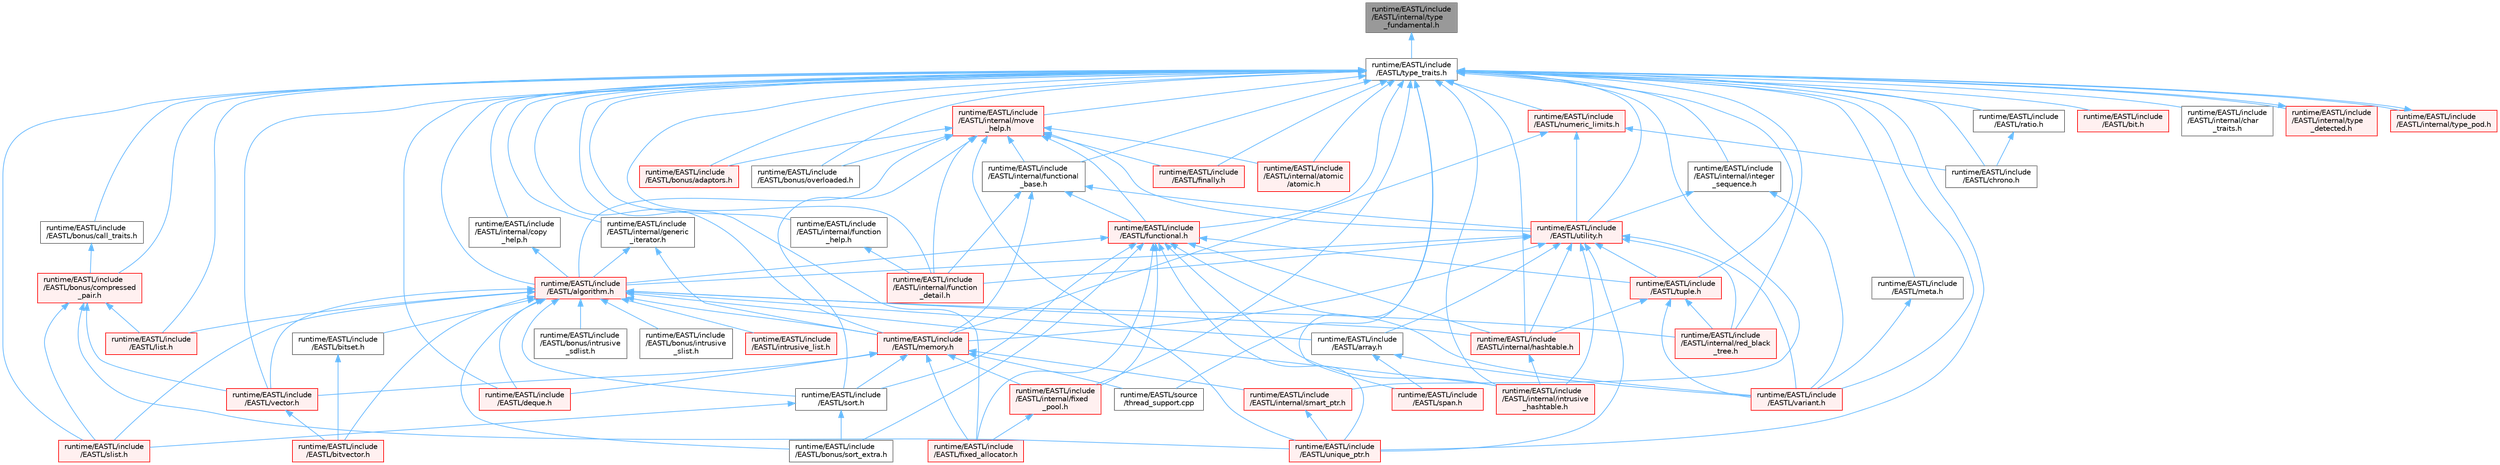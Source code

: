 digraph "runtime/EASTL/include/EASTL/internal/type_fundamental.h"
{
 // LATEX_PDF_SIZE
  bgcolor="transparent";
  edge [fontname=Helvetica,fontsize=10,labelfontname=Helvetica,labelfontsize=10];
  node [fontname=Helvetica,fontsize=10,shape=box,height=0.2,width=0.4];
  Node1 [id="Node000001",label="runtime/EASTL/include\l/EASTL/internal/type\l_fundamental.h",height=0.2,width=0.4,color="gray40", fillcolor="grey60", style="filled", fontcolor="black",tooltip=" "];
  Node1 -> Node2 [id="edge1_Node000001_Node000002",dir="back",color="steelblue1",style="solid",tooltip=" "];
  Node2 [id="Node000002",label="runtime/EASTL/include\l/EASTL/type_traits.h",height=0.2,width=0.4,color="grey40", fillcolor="white", style="filled",URL="$_e_a_s_t_l_2include_2_e_a_s_t_l_2type__traits_8h.html",tooltip=" "];
  Node2 -> Node3 [id="edge2_Node000002_Node000003",dir="back",color="steelblue1",style="solid",tooltip=" "];
  Node3 [id="Node000003",label="runtime/EASTL/include\l/EASTL/algorithm.h",height=0.2,width=0.4,color="red", fillcolor="#FFF0F0", style="filled",URL="$_e_a_s_t_l_2include_2_e_a_s_t_l_2algorithm_8h.html",tooltip=" "];
  Node3 -> Node4 [id="edge3_Node000003_Node000004",dir="back",color="steelblue1",style="solid",tooltip=" "];
  Node4 [id="Node000004",label="runtime/EASTL/include\l/EASTL/array.h",height=0.2,width=0.4,color="grey40", fillcolor="white", style="filled",URL="$array_8h.html",tooltip=" "];
  Node4 -> Node5 [id="edge4_Node000004_Node000005",dir="back",color="steelblue1",style="solid",tooltip=" "];
  Node5 [id="Node000005",label="runtime/EASTL/include\l/EASTL/span.h",height=0.2,width=0.4,color="red", fillcolor="#FFF0F0", style="filled",URL="$span_8h.html",tooltip=" "];
  Node4 -> Node417 [id="edge5_Node000004_Node000417",dir="back",color="steelblue1",style="solid",tooltip=" "];
  Node417 [id="Node000417",label="runtime/EASTL/include\l/EASTL/variant.h",height=0.2,width=0.4,color="red", fillcolor="#FFF0F0", style="filled",URL="$_e_a_s_t_l_2include_2_e_a_s_t_l_2variant_8h.html",tooltip=" "];
  Node3 -> Node72 [id="edge6_Node000003_Node000072",dir="back",color="steelblue1",style="solid",tooltip=" "];
  Node72 [id="Node000072",label="runtime/EASTL/include\l/EASTL/bitset.h",height=0.2,width=0.4,color="grey40", fillcolor="white", style="filled",URL="$bitset_8h.html",tooltip=" "];
  Node72 -> Node73 [id="edge7_Node000072_Node000073",dir="back",color="steelblue1",style="solid",tooltip=" "];
  Node73 [id="Node000073",label="runtime/EASTL/include\l/EASTL/bitvector.h",height=0.2,width=0.4,color="red", fillcolor="#FFF0F0", style="filled",URL="$bitvector_8h.html",tooltip=" "];
  Node3 -> Node73 [id="edge8_Node000003_Node000073",dir="back",color="steelblue1",style="solid",tooltip=" "];
  Node3 -> Node419 [id="edge9_Node000003_Node000419",dir="back",color="steelblue1",style="solid",tooltip=" "];
  Node419 [id="Node000419",label="runtime/EASTL/include\l/EASTL/bonus/intrusive\l_sdlist.h",height=0.2,width=0.4,color="grey40", fillcolor="white", style="filled",URL="$intrusive__sdlist_8h.html",tooltip=" "];
  Node3 -> Node420 [id="edge10_Node000003_Node000420",dir="back",color="steelblue1",style="solid",tooltip=" "];
  Node420 [id="Node000420",label="runtime/EASTL/include\l/EASTL/bonus/intrusive\l_slist.h",height=0.2,width=0.4,color="grey40", fillcolor="white", style="filled",URL="$intrusive__slist_8h.html",tooltip=" "];
  Node3 -> Node421 [id="edge11_Node000003_Node000421",dir="back",color="steelblue1",style="solid",tooltip=" "];
  Node421 [id="Node000421",label="runtime/EASTL/include\l/EASTL/bonus/sort_extra.h",height=0.2,width=0.4,color="grey40", fillcolor="white", style="filled",URL="$sort__extra_8h.html",tooltip=" "];
  Node3 -> Node422 [id="edge12_Node000003_Node000422",dir="back",color="steelblue1",style="solid",tooltip=" "];
  Node422 [id="Node000422",label="runtime/EASTL/include\l/EASTL/deque.h",height=0.2,width=0.4,color="red", fillcolor="#FFF0F0", style="filled",URL="$_e_a_s_t_l_2include_2_e_a_s_t_l_2deque_8h.html",tooltip=" "];
  Node3 -> Node98 [id="edge13_Node000003_Node000098",dir="back",color="steelblue1",style="solid",tooltip=" "];
  Node98 [id="Node000098",label="runtime/EASTL/include\l/EASTL/internal/hashtable.h",height=0.2,width=0.4,color="red", fillcolor="#FFF0F0", style="filled",URL="$hashtable_8h.html",tooltip=" "];
  Node98 -> Node108 [id="edge14_Node000098_Node000108",dir="back",color="steelblue1",style="solid",tooltip=" "];
  Node108 [id="Node000108",label="runtime/EASTL/include\l/EASTL/internal/intrusive\l_hashtable.h",height=0.2,width=0.4,color="red", fillcolor="#FFF0F0", style="filled",URL="$intrusive__hashtable_8h.html",tooltip=" "];
  Node3 -> Node108 [id="edge15_Node000003_Node000108",dir="back",color="steelblue1",style="solid",tooltip=" "];
  Node3 -> Node426 [id="edge16_Node000003_Node000426",dir="back",color="steelblue1",style="solid",tooltip=" "];
  Node426 [id="Node000426",label="runtime/EASTL/include\l/EASTL/internal/red_black\l_tree.h",height=0.2,width=0.4,color="red", fillcolor="#FFF0F0", style="filled",URL="$red__black__tree_8h.html",tooltip=" "];
  Node3 -> Node434 [id="edge17_Node000003_Node000434",dir="back",color="steelblue1",style="solid",tooltip=" "];
  Node434 [id="Node000434",label="runtime/EASTL/include\l/EASTL/intrusive_list.h",height=0.2,width=0.4,color="red", fillcolor="#FFF0F0", style="filled",URL="$intrusive__list_8h.html",tooltip=" "];
  Node3 -> Node436 [id="edge18_Node000003_Node000436",dir="back",color="steelblue1",style="solid",tooltip=" "];
  Node436 [id="Node000436",label="runtime/EASTL/include\l/EASTL/list.h",height=0.2,width=0.4,color="red", fillcolor="#FFF0F0", style="filled",URL="$_e_a_s_t_l_2include_2_e_a_s_t_l_2list_8h.html",tooltip=" "];
  Node3 -> Node439 [id="edge19_Node000003_Node000439",dir="back",color="steelblue1",style="solid",tooltip=" "];
  Node439 [id="Node000439",label="runtime/EASTL/include\l/EASTL/memory.h",height=0.2,width=0.4,color="red", fillcolor="#FFF0F0", style="filled",URL="$_e_a_s_t_l_2include_2_e_a_s_t_l_2memory_8h.html",tooltip=" "];
  Node439 -> Node422 [id="edge20_Node000439_Node000422",dir="back",color="steelblue1",style="solid",tooltip=" "];
  Node439 -> Node442 [id="edge21_Node000439_Node000442",dir="back",color="steelblue1",style="solid",tooltip=" "];
  Node442 [id="Node000442",label="runtime/EASTL/include\l/EASTL/fixed_allocator.h",height=0.2,width=0.4,color="red", fillcolor="#FFF0F0", style="filled",URL="$fixed__allocator_8h.html",tooltip=" "];
  Node439 -> Node444 [id="edge22_Node000439_Node000444",dir="back",color="steelblue1",style="solid",tooltip=" "];
  Node444 [id="Node000444",label="runtime/EASTL/include\l/EASTL/internal/fixed\l_pool.h",height=0.2,width=0.4,color="red", fillcolor="#FFF0F0", style="filled",URL="$fixed__pool_8h.html",tooltip=" "];
  Node444 -> Node442 [id="edge23_Node000444_Node000442",dir="back",color="steelblue1",style="solid",tooltip=" "];
  Node439 -> Node449 [id="edge24_Node000439_Node000449",dir="back",color="steelblue1",style="solid",tooltip=" "];
  Node449 [id="Node000449",label="runtime/EASTL/include\l/EASTL/internal/smart_ptr.h",height=0.2,width=0.4,color="red", fillcolor="#FFF0F0", style="filled",URL="$smart__ptr_8h.html",tooltip=" "];
  Node449 -> Node455 [id="edge25_Node000449_Node000455",dir="back",color="steelblue1",style="solid",tooltip=" "];
  Node455 [id="Node000455",label="runtime/EASTL/include\l/EASTL/unique_ptr.h",height=0.2,width=0.4,color="red", fillcolor="#FFF0F0", style="filled",URL="$unique__ptr_8h.html",tooltip=" "];
  Node439 -> Node459 [id="edge26_Node000439_Node000459",dir="back",color="steelblue1",style="solid",tooltip=" "];
  Node459 [id="Node000459",label="runtime/EASTL/include\l/EASTL/sort.h",height=0.2,width=0.4,color="grey40", fillcolor="white", style="filled",URL="$sort_8h.html",tooltip=" "];
  Node459 -> Node421 [id="edge27_Node000459_Node000421",dir="back",color="steelblue1",style="solid",tooltip=" "];
  Node459 -> Node460 [id="edge28_Node000459_Node000460",dir="back",color="steelblue1",style="solid",tooltip=" "];
  Node460 [id="Node000460",label="runtime/EASTL/include\l/EASTL/slist.h",height=0.2,width=0.4,color="red", fillcolor="#FFF0F0", style="filled",URL="$slist_8h.html",tooltip=" "];
  Node439 -> Node461 [id="edge29_Node000439_Node000461",dir="back",color="steelblue1",style="solid",tooltip=" "];
  Node461 [id="Node000461",label="runtime/EASTL/include\l/EASTL/vector.h",height=0.2,width=0.4,color="red", fillcolor="#FFF0F0", style="filled",URL="$_e_a_s_t_l_2include_2_e_a_s_t_l_2vector_8h.html",tooltip=" "];
  Node461 -> Node73 [id="edge30_Node000461_Node000073",dir="back",color="steelblue1",style="solid",tooltip=" "];
  Node439 -> Node473 [id="edge31_Node000439_Node000473",dir="back",color="steelblue1",style="solid",tooltip=" "];
  Node473 [id="Node000473",label="runtime/EASTL/source\l/thread_support.cpp",height=0.2,width=0.4,color="grey40", fillcolor="white", style="filled",URL="$thread__support_8cpp.html",tooltip=" "];
  Node3 -> Node460 [id="edge32_Node000003_Node000460",dir="back",color="steelblue1",style="solid",tooltip=" "];
  Node3 -> Node459 [id="edge33_Node000003_Node000459",dir="back",color="steelblue1",style="solid",tooltip=" "];
  Node3 -> Node461 [id="edge34_Node000003_Node000461",dir="back",color="steelblue1",style="solid",tooltip=" "];
  Node2 -> Node71 [id="edge35_Node000002_Node000071",dir="back",color="steelblue1",style="solid",tooltip=" "];
  Node71 [id="Node000071",label="runtime/EASTL/include\l/EASTL/bit.h",height=0.2,width=0.4,color="red", fillcolor="#FFF0F0", style="filled",URL="$bit_8h.html",tooltip=" "];
  Node2 -> Node475 [id="edge36_Node000002_Node000475",dir="back",color="steelblue1",style="solid",tooltip=" "];
  Node475 [id="Node000475",label="runtime/EASTL/include\l/EASTL/bonus/adaptors.h",height=0.2,width=0.4,color="red", fillcolor="#FFF0F0", style="filled",URL="$adaptors_8h.html",tooltip=" "];
  Node2 -> Node478 [id="edge37_Node000002_Node000478",dir="back",color="steelblue1",style="solid",tooltip=" "];
  Node478 [id="Node000478",label="runtime/EASTL/include\l/EASTL/bonus/call_traits.h",height=0.2,width=0.4,color="grey40", fillcolor="white", style="filled",URL="$call__traits_8h.html",tooltip=" "];
  Node478 -> Node479 [id="edge38_Node000478_Node000479",dir="back",color="steelblue1",style="solid",tooltip=" "];
  Node479 [id="Node000479",label="runtime/EASTL/include\l/EASTL/bonus/compressed\l_pair.h",height=0.2,width=0.4,color="red", fillcolor="#FFF0F0", style="filled",URL="$compressed__pair_8h.html",tooltip=" "];
  Node479 -> Node436 [id="edge39_Node000479_Node000436",dir="back",color="steelblue1",style="solid",tooltip=" "];
  Node479 -> Node460 [id="edge40_Node000479_Node000460",dir="back",color="steelblue1",style="solid",tooltip=" "];
  Node479 -> Node455 [id="edge41_Node000479_Node000455",dir="back",color="steelblue1",style="solid",tooltip=" "];
  Node479 -> Node461 [id="edge42_Node000479_Node000461",dir="back",color="steelblue1",style="solid",tooltip=" "];
  Node2 -> Node479 [id="edge43_Node000002_Node000479",dir="back",color="steelblue1",style="solid",tooltip=" "];
  Node2 -> Node480 [id="edge44_Node000002_Node000480",dir="back",color="steelblue1",style="solid",tooltip=" "];
  Node480 [id="Node000480",label="runtime/EASTL/include\l/EASTL/bonus/overloaded.h",height=0.2,width=0.4,color="grey40", fillcolor="white", style="filled",URL="$overloaded_8h.html",tooltip=" "];
  Node2 -> Node481 [id="edge45_Node000002_Node000481",dir="back",color="steelblue1",style="solid",tooltip=" "];
  Node481 [id="Node000481",label="runtime/EASTL/include\l/EASTL/chrono.h",height=0.2,width=0.4,color="grey40", fillcolor="white", style="filled",URL="$_e_a_s_t_l_2include_2_e_a_s_t_l_2chrono_8h.html",tooltip=" "];
  Node2 -> Node422 [id="edge46_Node000002_Node000422",dir="back",color="steelblue1",style="solid",tooltip=" "];
  Node2 -> Node482 [id="edge47_Node000002_Node000482",dir="back",color="steelblue1",style="solid",tooltip=" "];
  Node482 [id="Node000482",label="runtime/EASTL/include\l/EASTL/finally.h",height=0.2,width=0.4,color="red", fillcolor="#FFF0F0", style="filled",URL="$finally_8h.html",tooltip=" "];
  Node2 -> Node442 [id="edge48_Node000002_Node000442",dir="back",color="steelblue1",style="solid",tooltip=" "];
  Node2 -> Node483 [id="edge49_Node000002_Node000483",dir="back",color="steelblue1",style="solid",tooltip=" "];
  Node483 [id="Node000483",label="runtime/EASTL/include\l/EASTL/functional.h",height=0.2,width=0.4,color="red", fillcolor="#FFF0F0", style="filled",URL="$_e_a_s_t_l_2include_2_e_a_s_t_l_2functional_8h.html",tooltip=" "];
  Node483 -> Node3 [id="edge50_Node000483_Node000003",dir="back",color="steelblue1",style="solid",tooltip=" "];
  Node483 -> Node421 [id="edge51_Node000483_Node000421",dir="back",color="steelblue1",style="solid",tooltip=" "];
  Node483 -> Node442 [id="edge52_Node000483_Node000442",dir="back",color="steelblue1",style="solid",tooltip=" "];
  Node483 -> Node444 [id="edge53_Node000483_Node000444",dir="back",color="steelblue1",style="solid",tooltip=" "];
  Node483 -> Node98 [id="edge54_Node000483_Node000098",dir="back",color="steelblue1",style="solid",tooltip=" "];
  Node483 -> Node108 [id="edge55_Node000483_Node000108",dir="back",color="steelblue1",style="solid",tooltip=" "];
  Node483 -> Node459 [id="edge56_Node000483_Node000459",dir="back",color="steelblue1",style="solid",tooltip=" "];
  Node483 -> Node484 [id="edge57_Node000483_Node000484",dir="back",color="steelblue1",style="solid",tooltip=" "];
  Node484 [id="Node000484",label="runtime/EASTL/include\l/EASTL/tuple.h",height=0.2,width=0.4,color="red", fillcolor="#FFF0F0", style="filled",URL="$tuple_8h.html",tooltip=" "];
  Node484 -> Node98 [id="edge58_Node000484_Node000098",dir="back",color="steelblue1",style="solid",tooltip=" "];
  Node484 -> Node426 [id="edge59_Node000484_Node000426",dir="back",color="steelblue1",style="solid",tooltip=" "];
  Node484 -> Node417 [id="edge60_Node000484_Node000417",dir="back",color="steelblue1",style="solid",tooltip=" "];
  Node483 -> Node455 [id="edge61_Node000483_Node000455",dir="back",color="steelblue1",style="solid",tooltip=" "];
  Node483 -> Node417 [id="edge62_Node000483_Node000417",dir="back",color="steelblue1",style="solid",tooltip=" "];
  Node2 -> Node91 [id="edge63_Node000002_Node000091",dir="back",color="steelblue1",style="solid",tooltip=" "];
  Node91 [id="Node000091",label="runtime/EASTL/include\l/EASTL/internal/atomic\l/atomic.h",height=0.2,width=0.4,color="red", fillcolor="#FFF0F0", style="filled",URL="$_e_a_s_t_l_2include_2_e_a_s_t_l_2internal_2atomic_2atomic_8h.html",tooltip=" "];
  Node2 -> Node96 [id="edge64_Node000002_Node000096",dir="back",color="steelblue1",style="solid",tooltip=" "];
  Node96 [id="Node000096",label="runtime/EASTL/include\l/EASTL/internal/char\l_traits.h",height=0.2,width=0.4,color="grey40", fillcolor="white", style="filled",URL="$char__traits_8h.html",tooltip=" "];
  Node2 -> Node97 [id="edge65_Node000002_Node000097",dir="back",color="steelblue1",style="solid",tooltip=" "];
  Node97 [id="Node000097",label="runtime/EASTL/include\l/EASTL/internal/copy\l_help.h",height=0.2,width=0.4,color="grey40", fillcolor="white", style="filled",URL="$copy__help_8h.html",tooltip=" "];
  Node97 -> Node3 [id="edge66_Node000097_Node000003",dir="back",color="steelblue1",style="solid",tooltip=" "];
  Node2 -> Node444 [id="edge67_Node000002_Node000444",dir="back",color="steelblue1",style="solid",tooltip=" "];
  Node2 -> Node485 [id="edge68_Node000002_Node000485",dir="back",color="steelblue1",style="solid",tooltip=" "];
  Node485 [id="Node000485",label="runtime/EASTL/include\l/EASTL/internal/function\l_detail.h",height=0.2,width=0.4,color="red", fillcolor="#FFF0F0", style="filled",URL="$function__detail_8h.html",tooltip=" "];
  Node2 -> Node488 [id="edge69_Node000002_Node000488",dir="back",color="steelblue1",style="solid",tooltip=" "];
  Node488 [id="Node000488",label="runtime/EASTL/include\l/EASTL/internal/function\l_help.h",height=0.2,width=0.4,color="grey40", fillcolor="white", style="filled",URL="$function__help_8h.html",tooltip=" "];
  Node488 -> Node485 [id="edge70_Node000488_Node000485",dir="back",color="steelblue1",style="solid",tooltip=" "];
  Node2 -> Node489 [id="edge71_Node000002_Node000489",dir="back",color="steelblue1",style="solid",tooltip=" "];
  Node489 [id="Node000489",label="runtime/EASTL/include\l/EASTL/internal/functional\l_base.h",height=0.2,width=0.4,color="grey40", fillcolor="white", style="filled",URL="$functional__base_8h.html",tooltip=" "];
  Node489 -> Node483 [id="edge72_Node000489_Node000483",dir="back",color="steelblue1",style="solid",tooltip=" "];
  Node489 -> Node485 [id="edge73_Node000489_Node000485",dir="back",color="steelblue1",style="solid",tooltip=" "];
  Node489 -> Node439 [id="edge74_Node000489_Node000439",dir="back",color="steelblue1",style="solid",tooltip=" "];
  Node489 -> Node490 [id="edge75_Node000489_Node000490",dir="back",color="steelblue1",style="solid",tooltip=" "];
  Node490 [id="Node000490",label="runtime/EASTL/include\l/EASTL/utility.h",height=0.2,width=0.4,color="red", fillcolor="#FFF0F0", style="filled",URL="$_e_a_s_t_l_2include_2_e_a_s_t_l_2utility_8h.html",tooltip=" "];
  Node490 -> Node3 [id="edge76_Node000490_Node000003",dir="back",color="steelblue1",style="solid",tooltip=" "];
  Node490 -> Node4 [id="edge77_Node000490_Node000004",dir="back",color="steelblue1",style="solid",tooltip=" "];
  Node490 -> Node485 [id="edge78_Node000490_Node000485",dir="back",color="steelblue1",style="solid",tooltip=" "];
  Node490 -> Node98 [id="edge79_Node000490_Node000098",dir="back",color="steelblue1",style="solid",tooltip=" "];
  Node490 -> Node108 [id="edge80_Node000490_Node000108",dir="back",color="steelblue1",style="solid",tooltip=" "];
  Node490 -> Node426 [id="edge81_Node000490_Node000426",dir="back",color="steelblue1",style="solid",tooltip=" "];
  Node490 -> Node439 [id="edge82_Node000490_Node000439",dir="back",color="steelblue1",style="solid",tooltip=" "];
  Node490 -> Node484 [id="edge83_Node000490_Node000484",dir="back",color="steelblue1",style="solid",tooltip=" "];
  Node490 -> Node455 [id="edge84_Node000490_Node000455",dir="back",color="steelblue1",style="solid",tooltip=" "];
  Node490 -> Node417 [id="edge85_Node000490_Node000417",dir="back",color="steelblue1",style="solid",tooltip=" "];
  Node2 -> Node491 [id="edge86_Node000002_Node000491",dir="back",color="steelblue1",style="solid",tooltip=" "];
  Node491 [id="Node000491",label="runtime/EASTL/include\l/EASTL/internal/generic\l_iterator.h",height=0.2,width=0.4,color="grey40", fillcolor="white", style="filled",URL="$generic__iterator_8h.html",tooltip=" "];
  Node491 -> Node3 [id="edge87_Node000491_Node000003",dir="back",color="steelblue1",style="solid",tooltip=" "];
  Node491 -> Node439 [id="edge88_Node000491_Node000439",dir="back",color="steelblue1",style="solid",tooltip=" "];
  Node2 -> Node98 [id="edge89_Node000002_Node000098",dir="back",color="steelblue1",style="solid",tooltip=" "];
  Node2 -> Node492 [id="edge90_Node000002_Node000492",dir="back",color="steelblue1",style="solid",tooltip=" "];
  Node492 [id="Node000492",label="runtime/EASTL/include\l/EASTL/internal/integer\l_sequence.h",height=0.2,width=0.4,color="grey40", fillcolor="white", style="filled",URL="$integer__sequence_8h.html",tooltip=" "];
  Node492 -> Node490 [id="edge91_Node000492_Node000490",dir="back",color="steelblue1",style="solid",tooltip=" "];
  Node492 -> Node417 [id="edge92_Node000492_Node000417",dir="back",color="steelblue1",style="solid",tooltip=" "];
  Node2 -> Node108 [id="edge93_Node000002_Node000108",dir="back",color="steelblue1",style="solid",tooltip=" "];
  Node2 -> Node493 [id="edge94_Node000002_Node000493",dir="back",color="steelblue1",style="solid",tooltip=" "];
  Node493 [id="Node000493",label="runtime/EASTL/include\l/EASTL/internal/move\l_help.h",height=0.2,width=0.4,color="red", fillcolor="#FFF0F0", style="filled",URL="$move__help_8h.html",tooltip=" "];
  Node493 -> Node3 [id="edge95_Node000493_Node000003",dir="back",color="steelblue1",style="solid",tooltip=" "];
  Node493 -> Node475 [id="edge96_Node000493_Node000475",dir="back",color="steelblue1",style="solid",tooltip=" "];
  Node493 -> Node480 [id="edge97_Node000493_Node000480",dir="back",color="steelblue1",style="solid",tooltip=" "];
  Node493 -> Node482 [id="edge98_Node000493_Node000482",dir="back",color="steelblue1",style="solid",tooltip=" "];
  Node493 -> Node483 [id="edge99_Node000493_Node000483",dir="back",color="steelblue1",style="solid",tooltip=" "];
  Node493 -> Node91 [id="edge100_Node000493_Node000091",dir="back",color="steelblue1",style="solid",tooltip=" "];
  Node493 -> Node485 [id="edge101_Node000493_Node000485",dir="back",color="steelblue1",style="solid",tooltip=" "];
  Node493 -> Node489 [id="edge102_Node000493_Node000489",dir="back",color="steelblue1",style="solid",tooltip=" "];
  Node493 -> Node459 [id="edge103_Node000493_Node000459",dir="back",color="steelblue1",style="solid",tooltip=" "];
  Node493 -> Node455 [id="edge104_Node000493_Node000455",dir="back",color="steelblue1",style="solid",tooltip=" "];
  Node493 -> Node490 [id="edge105_Node000493_Node000490",dir="back",color="steelblue1",style="solid",tooltip=" "];
  Node2 -> Node426 [id="edge106_Node000002_Node000426",dir="back",color="steelblue1",style="solid",tooltip=" "];
  Node2 -> Node449 [id="edge107_Node000002_Node000449",dir="back",color="steelblue1",style="solid",tooltip=" "];
  Node2 -> Node497 [id="edge108_Node000002_Node000497",dir="back",color="steelblue1",style="solid",tooltip=" "];
  Node497 [id="Node000497",label="runtime/EASTL/include\l/EASTL/internal/type\l_detected.h",height=0.2,width=0.4,color="red", fillcolor="#FFF0F0", style="filled",URL="$type__detected_8h.html",tooltip=" "];
  Node497 -> Node2 [id="edge109_Node000497_Node000002",dir="back",color="steelblue1",style="solid",tooltip=" "];
  Node2 -> Node498 [id="edge110_Node000002_Node000498",dir="back",color="steelblue1",style="solid",tooltip=" "];
  Node498 [id="Node000498",label="runtime/EASTL/include\l/EASTL/internal/type_pod.h",height=0.2,width=0.4,color="red", fillcolor="#FFF0F0", style="filled",URL="$type__pod_8h.html",tooltip=" "];
  Node498 -> Node2 [id="edge111_Node000498_Node000002",dir="back",color="steelblue1",style="solid",tooltip=" "];
  Node2 -> Node436 [id="edge112_Node000002_Node000436",dir="back",color="steelblue1",style="solid",tooltip=" "];
  Node2 -> Node439 [id="edge113_Node000002_Node000439",dir="back",color="steelblue1",style="solid",tooltip=" "];
  Node2 -> Node500 [id="edge114_Node000002_Node000500",dir="back",color="steelblue1",style="solid",tooltip=" "];
  Node500 [id="Node000500",label="runtime/EASTL/include\l/EASTL/meta.h",height=0.2,width=0.4,color="grey40", fillcolor="white", style="filled",URL="$meta_8h.html",tooltip=" "];
  Node500 -> Node417 [id="edge115_Node000500_Node000417",dir="back",color="steelblue1",style="solid",tooltip=" "];
  Node2 -> Node501 [id="edge116_Node000002_Node000501",dir="back",color="steelblue1",style="solid",tooltip=" "];
  Node501 [id="Node000501",label="runtime/EASTL/include\l/EASTL/numeric_limits.h",height=0.2,width=0.4,color="red", fillcolor="#FFF0F0", style="filled",URL="$numeric__limits_8h.html",tooltip=" "];
  Node501 -> Node481 [id="edge117_Node000501_Node000481",dir="back",color="steelblue1",style="solid",tooltip=" "];
  Node501 -> Node439 [id="edge118_Node000501_Node000439",dir="back",color="steelblue1",style="solid",tooltip=" "];
  Node501 -> Node490 [id="edge119_Node000501_Node000490",dir="back",color="steelblue1",style="solid",tooltip=" "];
  Node2 -> Node504 [id="edge120_Node000002_Node000504",dir="back",color="steelblue1",style="solid",tooltip=" "];
  Node504 [id="Node000504",label="runtime/EASTL/include\l/EASTL/ratio.h",height=0.2,width=0.4,color="grey40", fillcolor="white", style="filled",URL="$ratio_8h.html",tooltip=" "];
  Node504 -> Node481 [id="edge121_Node000504_Node000481",dir="back",color="steelblue1",style="solid",tooltip=" "];
  Node2 -> Node460 [id="edge122_Node000002_Node000460",dir="back",color="steelblue1",style="solid",tooltip=" "];
  Node2 -> Node5 [id="edge123_Node000002_Node000005",dir="back",color="steelblue1",style="solid",tooltip=" "];
  Node2 -> Node484 [id="edge124_Node000002_Node000484",dir="back",color="steelblue1",style="solid",tooltip=" "];
  Node2 -> Node455 [id="edge125_Node000002_Node000455",dir="back",color="steelblue1",style="solid",tooltip=" "];
  Node2 -> Node490 [id="edge126_Node000002_Node000490",dir="back",color="steelblue1",style="solid",tooltip=" "];
  Node2 -> Node417 [id="edge127_Node000002_Node000417",dir="back",color="steelblue1",style="solid",tooltip=" "];
  Node2 -> Node461 [id="edge128_Node000002_Node000461",dir="back",color="steelblue1",style="solid",tooltip=" "];
  Node2 -> Node473 [id="edge129_Node000002_Node000473",dir="back",color="steelblue1",style="solid",tooltip=" "];
}
